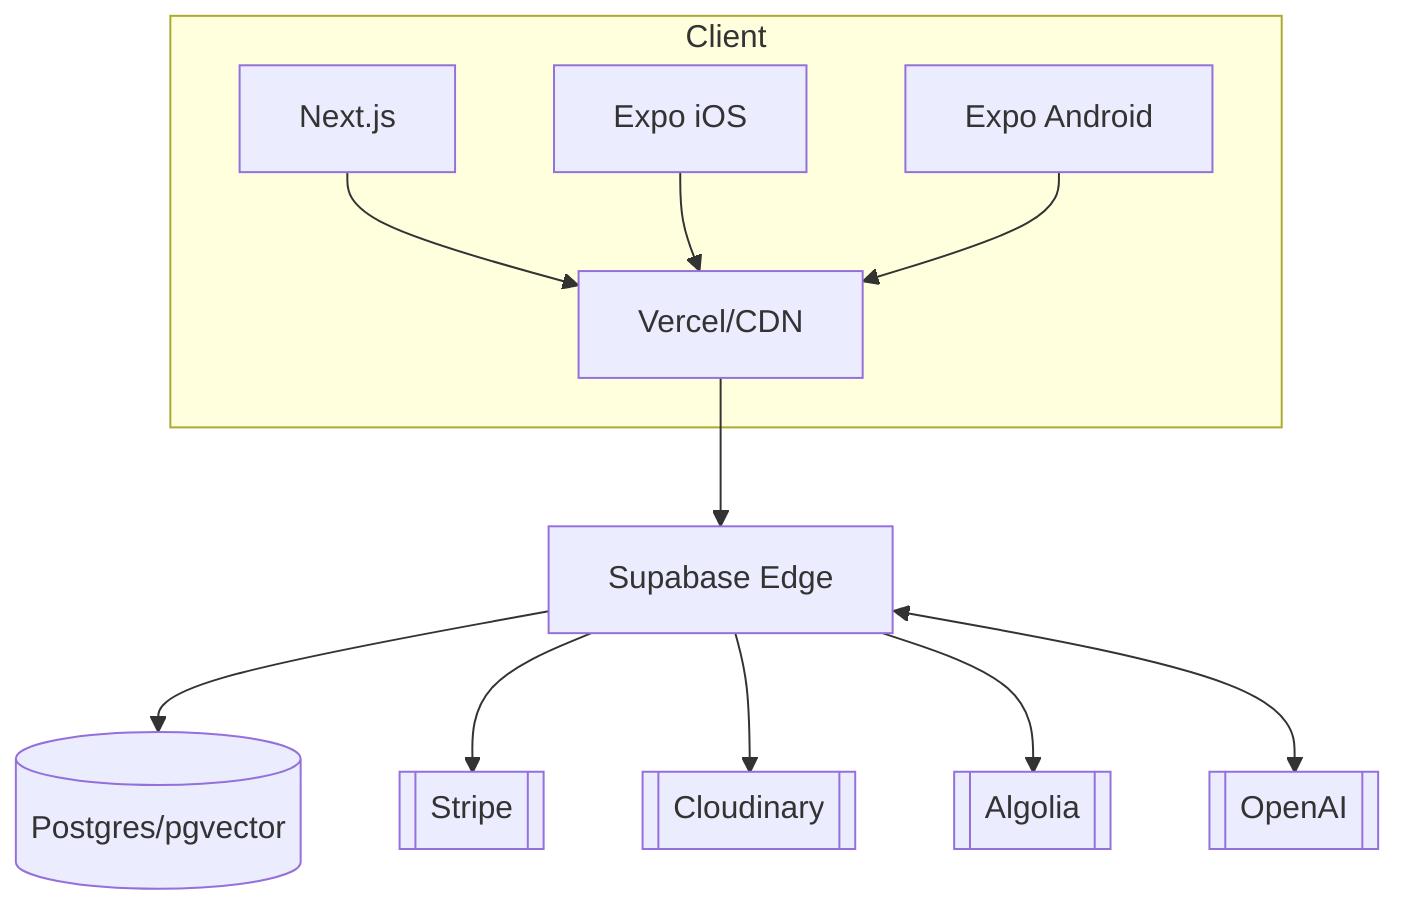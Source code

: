 flowchart TD
subgraph Client
Web[Next.js] --> Edge
iOS[Expo iOS] --> Edge
Android[Expo Android] --> Edge
end
Edge[Vercel/CDN] --> API[Supabase Edge]
API --> DB[(Postgres/pgvector)]
API --> STRIPE[[Stripe]]
API --> CLOUDI[[Cloudinary]]
API --> ALGOLIA[[Algolia]]
API <--> OPENAI[[OpenAI]]